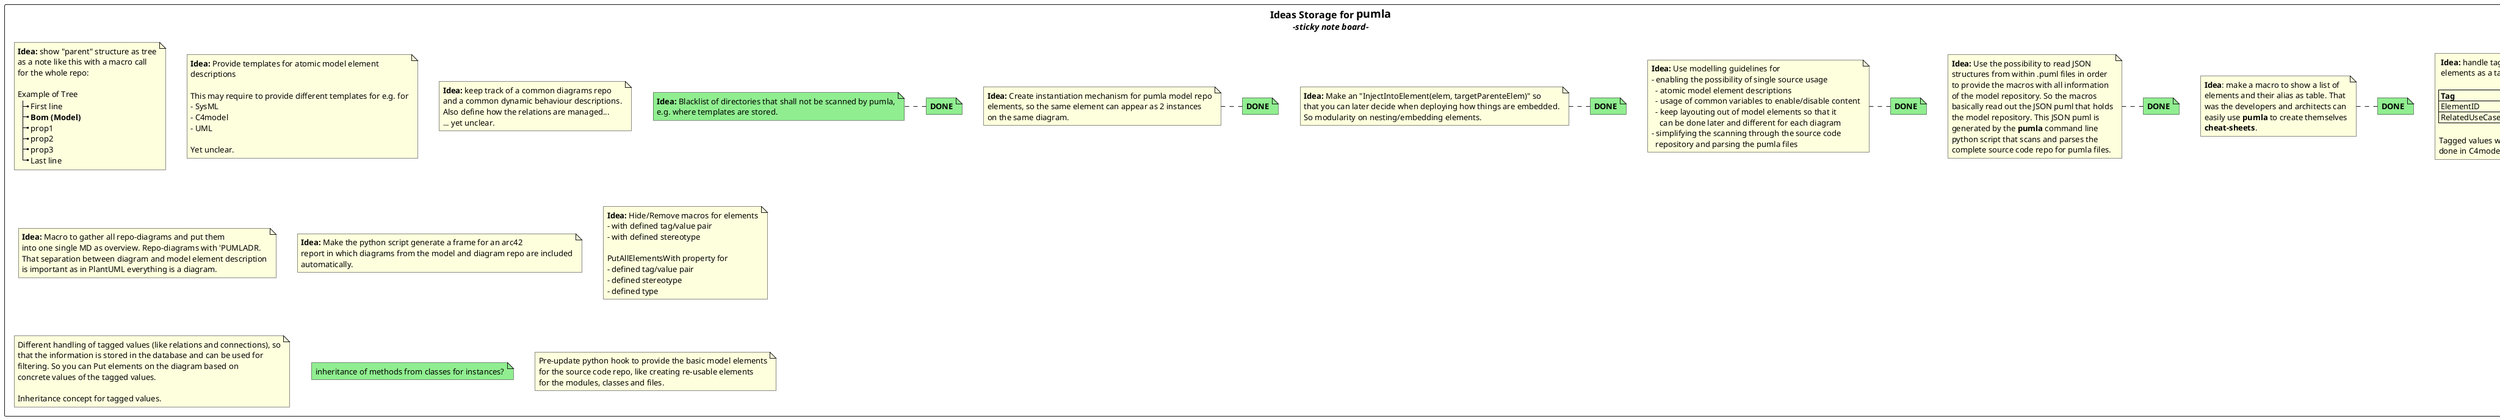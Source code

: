 @startuml



rectangle "== Ideas Storage for **pumla**\n <i>-sticky note board- " {

note as n1
   **Idea:** handle tagged values to model
   elements as a table in a note like this:

  |= Tag |= Value |
  | ElementID | 1A75FE |
  | RelatedUseCaseID | 27A |

  Tagged values with macros like
  done in C4model extension
end note

note right of n1 #back:lightGreen : **DONE**

note as n2
**Idea:** show "parent" structure as tree
as a note like this with a macro call
for the whole repo:

Example of Tree
|_ First line
|_ **Bom (Model)**
|_ prop1
|_ prop2
|_ prop3
|_ Last line
end note

note as n3
**Idea**: make a macro to show a list of
elements and their alias as table. That
was the developers and architects can
easily use **pumla** to create themselves
**cheat-sheets**.
end note
note right of n3 #back:lightGreen : **DONE**

note as n4
**Idea:** Use the possibility to read JSON
structures from within .puml files in order
to provide the macros with all information
of the model repository. So the macros
basically read out the JSON puml that holds
the model repository. This JSON puml is
generated by the **pumla** command line
python script that scans and parses the
complete source code repo for pumla files.
end note

note right of n4 #back:lightGreen : **DONE**

note as n5
**Idea:** Use modelling guidelines for
- enabling the possibility of single source usage
  - atomic model element descriptions
  - usage of common variables to enable/disable content
  - keep layouting out of model elements so that it
    can be done later and different for each diagram
- simplifying the scanning through the source code
  repository and parsing the pumla files
end note

note right of n5 #back:lightGreen : **DONE**

note as n6
**Idea:** Provide templates for atomic model element
descriptions

This may require to provide different templates for e.g. for
- SysML
- C4model
- UML

Yet unclear.
end note

note as n7
**Idea:** keep track of a common diagrams repo
and a common dynamic behaviour descriptions.
Also define how the relations are managed...
... yet unclear.
end note

note as n8
**Idea:** Macro to gather all repo-diagrams and put them
into one single MD as overview. Repo-diagrams with 'PUMLADR.
That separation between diagram and model element description
is important as in PlantUML everything is a diagram.
end note

note as n9
**Idea:** Make the python script generate a frame for an arc42
report in which diagrams from the model and diagram repo are included
automatically.
end note

note as n10
**Idea:** Make an "InjectIntoElement(elem, targetParenteElem)" so
that you can later decide when deploying how things are embedded.
So modularity on nesting/embedding elements.
end note

note right of n10 #back:lightGreen : **DONE**

note as n11
**Idea:** Create instantiation mechanism for pumla model repo
elements, so the same element can appear as 2 instances
on the same diagram.
end note
note right of n11 #back:lightGreen : **DONE**

note as n12
**Idea:** Hide/Remove macros for elements
- with defined tag/value pair
- with defined stereotype

PutAllElementsWith property for
- defined tag/value pair
- defined stereotype
- defined type
end note

note as n13 #lightgreen
**Idea:** Blacklist of directories that shall not be scanned by pumla,
e.g. where templates are stored.
end note

note right of n13 #back:lightGreen : **DONE**

note as n14
Different handling of tagged values (like relations and connections), so
that the information is stored in the database and can be used for
filtering. So you can Put elements on the diagram based on
concrete values of the tagged values.

Inheritance concept for tagged values.
end note

note as n15 #lightgreen
inheritance of methods from classes for instances?
end note

note as n16
Pre-update python hook to provide the basic model elements
for the source code repo, like creating re-usable elements
for the modules, classes and files.
end note

}
@enduml